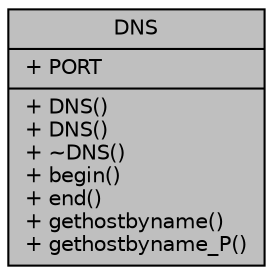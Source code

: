digraph "DNS"
{
  edge [fontname="Helvetica",fontsize="10",labelfontname="Helvetica",labelfontsize="10"];
  node [fontname="Helvetica",fontsize="10",shape=record];
  Node1 [label="{DNS\n|+ PORT\l|+ DNS()\l+ DNS()\l+ ~DNS()\l+ begin()\l+ end()\l+ gethostbyname()\l+ gethostbyname_P()\l}",height=0.2,width=0.4,color="black", fillcolor="grey75", style="filled", fontcolor="black"];
}

